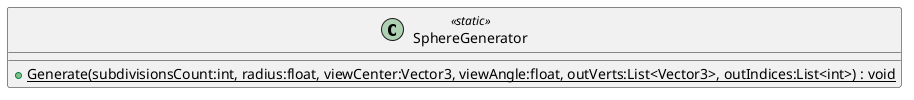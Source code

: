 @startuml
class SphereGenerator <<static>> {
    + {static} Generate(subdivisionsCount:int, radius:float, viewCenter:Vector3, viewAngle:float, outVerts:List<Vector3>, outIndices:List<int>) : void
}
@enduml
